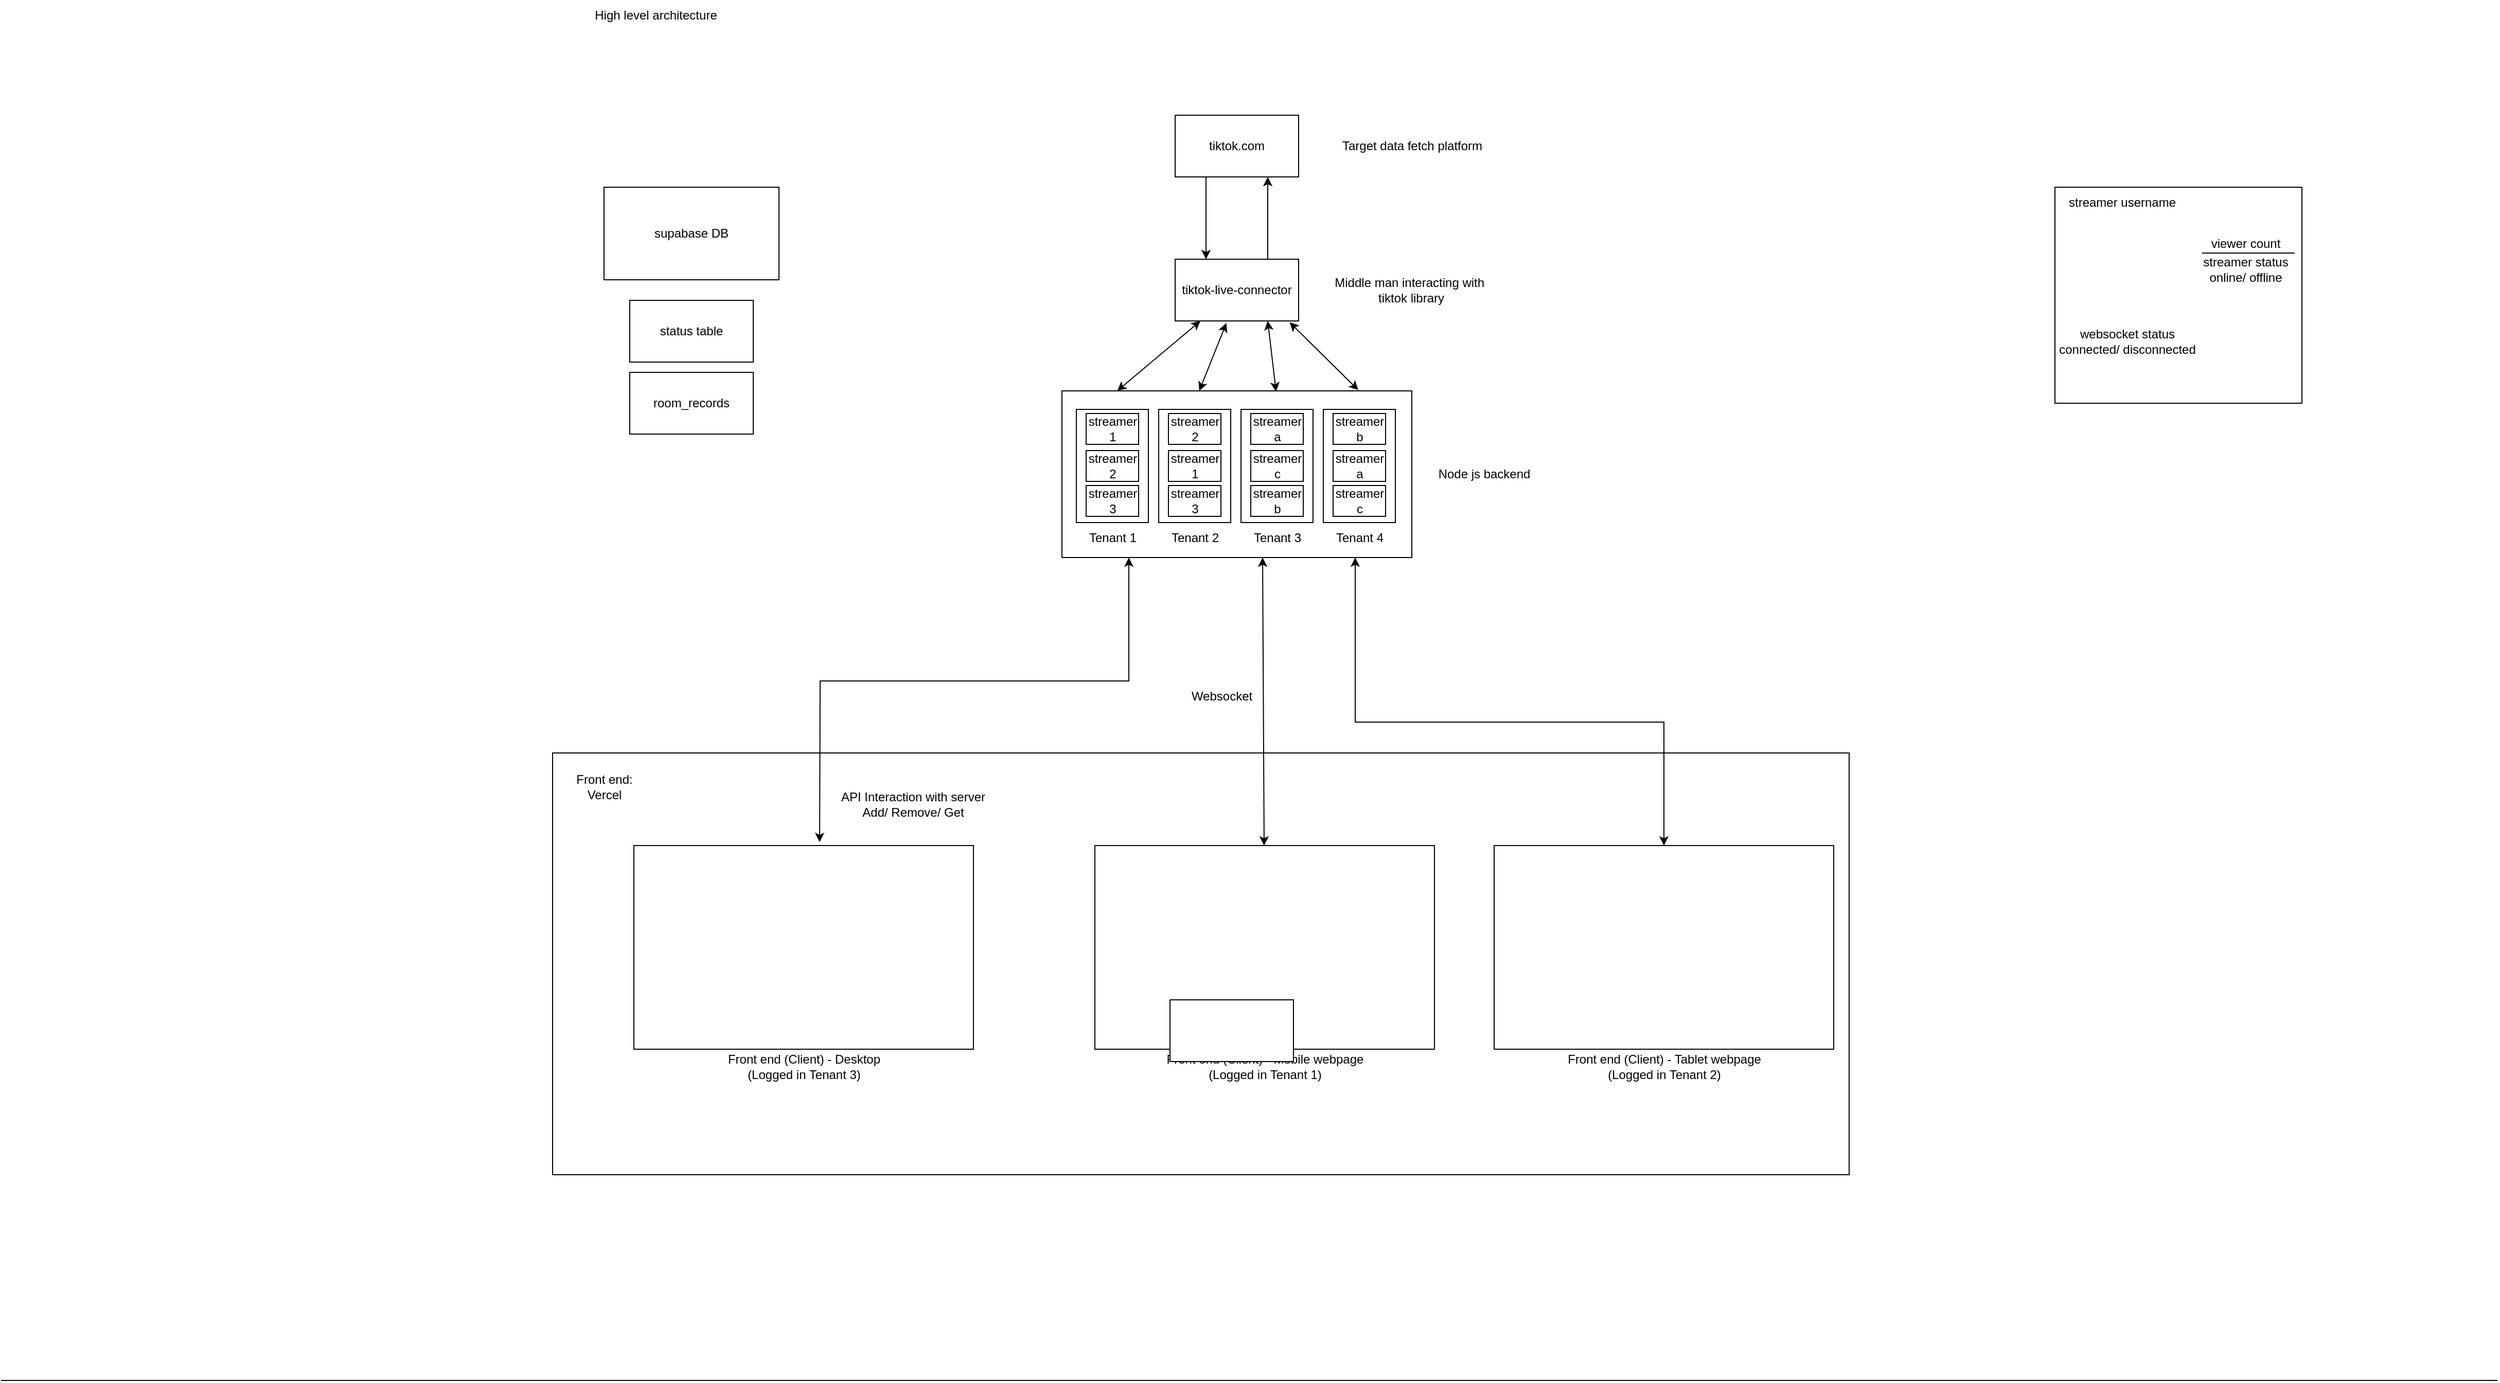 <mxfile version="28.0.9">
  <diagram name="Page-1" id="sUdMuPfdtWDkw-8FiHI2">
    <mxGraphModel dx="2434" dy="1889" grid="1" gridSize="10" guides="1" tooltips="1" connect="1" arrows="1" fold="1" page="1" pageScale="1" pageWidth="850" pageHeight="1100" math="0" shadow="0">
      <root>
        <mxCell id="0" />
        <mxCell id="1" parent="0" />
        <mxCell id="PvUwMP0Rzv3YbJZ_aNjT-94" value="" style="rounded=0;whiteSpace=wrap;html=1;" vertex="1" parent="1">
          <mxGeometry x="-260" y="430" width="1260" height="410" as="geometry" />
        </mxCell>
        <mxCell id="PvUwMP0Rzv3YbJZ_aNjT-7" value="" style="rounded=0;whiteSpace=wrap;html=1;" vertex="1" parent="1">
          <mxGeometry x="235" y="78" width="340" height="162" as="geometry" />
        </mxCell>
        <mxCell id="PvUwMP0Rzv3YbJZ_aNjT-9" value="" style="rounded=0;whiteSpace=wrap;html=1;" vertex="1" parent="1">
          <mxGeometry x="267" y="520" width="330" height="198" as="geometry" />
        </mxCell>
        <mxCell id="PvUwMP0Rzv3YbJZ_aNjT-6" value="" style="rounded=0;whiteSpace=wrap;html=1;" vertex="1" parent="1">
          <mxGeometry x="249" y="96" width="70" height="110" as="geometry" />
        </mxCell>
        <mxCell id="PvUwMP0Rzv3YbJZ_aNjT-8" value="supabase DB" style="rounded=0;whiteSpace=wrap;html=1;" vertex="1" parent="1">
          <mxGeometry x="-210" y="-120" width="170" height="90" as="geometry" />
        </mxCell>
        <mxCell id="PvUwMP0Rzv3YbJZ_aNjT-10" value="Front end (Client) - Mobile webpage&lt;br&gt;(Logged in Tenant 1)" style="text;html=1;align=center;verticalAlign=middle;resizable=0;points=[];autosize=1;strokeColor=none;fillColor=none;" vertex="1" parent="1">
          <mxGeometry x="327" y="715" width="210" height="40" as="geometry" />
        </mxCell>
        <mxCell id="PvUwMP0Rzv3YbJZ_aNjT-12" value="Tenant 1" style="text;html=1;align=center;verticalAlign=middle;resizable=0;points=[];autosize=1;strokeColor=none;fillColor=none;" vertex="1" parent="1">
          <mxGeometry x="249" y="206" width="70" height="30" as="geometry" />
        </mxCell>
        <mxCell id="PvUwMP0Rzv3YbJZ_aNjT-20" value="" style="rounded=0;whiteSpace=wrap;html=1;" vertex="1" parent="1">
          <mxGeometry x="409" y="96" width="70" height="110" as="geometry" />
        </mxCell>
        <mxCell id="PvUwMP0Rzv3YbJZ_aNjT-21" value="" style="rounded=0;whiteSpace=wrap;html=1;" vertex="1" parent="1">
          <mxGeometry x="489" y="96" width="70" height="110" as="geometry" />
        </mxCell>
        <mxCell id="PvUwMP0Rzv3YbJZ_aNjT-23" value="Tenant 2" style="text;html=1;align=center;verticalAlign=middle;resizable=0;points=[];autosize=1;strokeColor=none;fillColor=none;" vertex="1" parent="1">
          <mxGeometry x="329" y="206" width="70" height="30" as="geometry" />
        </mxCell>
        <mxCell id="PvUwMP0Rzv3YbJZ_aNjT-24" value="Tenant 3" style="text;html=1;align=center;verticalAlign=middle;resizable=0;points=[];autosize=1;strokeColor=none;fillColor=none;" vertex="1" parent="1">
          <mxGeometry x="409" y="206" width="70" height="30" as="geometry" />
        </mxCell>
        <mxCell id="PvUwMP0Rzv3YbJZ_aNjT-25" value="Tenant 4" style="text;html=1;align=center;verticalAlign=middle;resizable=0;points=[];autosize=1;strokeColor=none;fillColor=none;" vertex="1" parent="1">
          <mxGeometry x="489" y="206" width="70" height="30" as="geometry" />
        </mxCell>
        <mxCell id="PvUwMP0Rzv3YbJZ_aNjT-26" value="Websocket" style="text;html=1;align=center;verticalAlign=middle;resizable=0;points=[];autosize=1;strokeColor=none;fillColor=none;" vertex="1" parent="1">
          <mxGeometry x="350" y="360" width="80" height="30" as="geometry" />
        </mxCell>
        <mxCell id="PvUwMP0Rzv3YbJZ_aNjT-28" value="streamer 1" style="rounded=0;whiteSpace=wrap;html=1;" vertex="1" parent="1">
          <mxGeometry x="258.5" y="100" width="51" height="30" as="geometry" />
        </mxCell>
        <mxCell id="PvUwMP0Rzv3YbJZ_aNjT-29" value="streamer&lt;div&gt;2&lt;/div&gt;" style="rounded=0;whiteSpace=wrap;html=1;" vertex="1" parent="1">
          <mxGeometry x="258.5" y="136" width="51" height="30" as="geometry" />
        </mxCell>
        <mxCell id="PvUwMP0Rzv3YbJZ_aNjT-30" value="streamer&lt;div&gt;3&lt;/div&gt;" style="rounded=0;whiteSpace=wrap;html=1;" vertex="1" parent="1">
          <mxGeometry x="258.5" y="170" width="51" height="30" as="geometry" />
        </mxCell>
        <mxCell id="PvUwMP0Rzv3YbJZ_aNjT-35" value="" style="rounded=0;whiteSpace=wrap;html=1;" vertex="1" parent="1">
          <mxGeometry x="329" y="96" width="70" height="110" as="geometry" />
        </mxCell>
        <mxCell id="PvUwMP0Rzv3YbJZ_aNjT-36" value="streamer 2" style="rounded=0;whiteSpace=wrap;html=1;" vertex="1" parent="1">
          <mxGeometry x="338.5" y="100" width="51" height="30" as="geometry" />
        </mxCell>
        <mxCell id="PvUwMP0Rzv3YbJZ_aNjT-37" value="streamer 1" style="rounded=0;whiteSpace=wrap;html=1;" vertex="1" parent="1">
          <mxGeometry x="338.5" y="136" width="51" height="30" as="geometry" />
        </mxCell>
        <mxCell id="PvUwMP0Rzv3YbJZ_aNjT-38" value="streamer 3" style="rounded=0;whiteSpace=wrap;html=1;" vertex="1" parent="1">
          <mxGeometry x="338.5" y="170" width="51" height="30" as="geometry" />
        </mxCell>
        <mxCell id="PvUwMP0Rzv3YbJZ_aNjT-39" value="streamer a" style="rounded=0;whiteSpace=wrap;html=1;" vertex="1" parent="1">
          <mxGeometry x="418.5" y="100" width="51" height="30" as="geometry" />
        </mxCell>
        <mxCell id="PvUwMP0Rzv3YbJZ_aNjT-40" value="streamer c" style="rounded=0;whiteSpace=wrap;html=1;" vertex="1" parent="1">
          <mxGeometry x="418.5" y="136" width="51" height="30" as="geometry" />
        </mxCell>
        <mxCell id="PvUwMP0Rzv3YbJZ_aNjT-41" value="streamer b" style="rounded=0;whiteSpace=wrap;html=1;" vertex="1" parent="1">
          <mxGeometry x="418.5" y="170" width="51" height="30" as="geometry" />
        </mxCell>
        <mxCell id="PvUwMP0Rzv3YbJZ_aNjT-42" value="streamer b" style="rounded=0;whiteSpace=wrap;html=1;" vertex="1" parent="1">
          <mxGeometry x="498.5" y="100" width="51" height="30" as="geometry" />
        </mxCell>
        <mxCell id="PvUwMP0Rzv3YbJZ_aNjT-43" value="streamer a" style="rounded=0;whiteSpace=wrap;html=1;" vertex="1" parent="1">
          <mxGeometry x="498.5" y="136" width="51" height="30" as="geometry" />
        </mxCell>
        <mxCell id="PvUwMP0Rzv3YbJZ_aNjT-44" value="streamer c" style="rounded=0;whiteSpace=wrap;html=1;" vertex="1" parent="1">
          <mxGeometry x="498.5" y="170" width="51" height="30" as="geometry" />
        </mxCell>
        <mxCell id="PvUwMP0Rzv3YbJZ_aNjT-50" style="edgeStyle=orthogonalEdgeStyle;rounded=0;orthogonalLoop=1;jettySize=auto;html=1;exitX=0.75;exitY=0;exitDx=0;exitDy=0;entryX=0.75;entryY=1;entryDx=0;entryDy=0;" edge="1" parent="1" source="PvUwMP0Rzv3YbJZ_aNjT-46" target="PvUwMP0Rzv3YbJZ_aNjT-48">
          <mxGeometry relative="1" as="geometry" />
        </mxCell>
        <mxCell id="PvUwMP0Rzv3YbJZ_aNjT-46" value="tiktok-live-connector" style="rounded=0;whiteSpace=wrap;html=1;" vertex="1" parent="1">
          <mxGeometry x="345" y="-50" width="120" height="60" as="geometry" />
        </mxCell>
        <mxCell id="PvUwMP0Rzv3YbJZ_aNjT-49" style="edgeStyle=orthogonalEdgeStyle;rounded=0;orthogonalLoop=1;jettySize=auto;html=1;exitX=0.25;exitY=1;exitDx=0;exitDy=0;entryX=0.25;entryY=0;entryDx=0;entryDy=0;" edge="1" parent="1" source="PvUwMP0Rzv3YbJZ_aNjT-48" target="PvUwMP0Rzv3YbJZ_aNjT-46">
          <mxGeometry relative="1" as="geometry" />
        </mxCell>
        <mxCell id="PvUwMP0Rzv3YbJZ_aNjT-48" value="tiktok.com" style="rounded=0;whiteSpace=wrap;html=1;" vertex="1" parent="1">
          <mxGeometry x="345" y="-190" width="120" height="60" as="geometry" />
        </mxCell>
        <mxCell id="PvUwMP0Rzv3YbJZ_aNjT-54" value="" style="endArrow=classic;startArrow=classic;html=1;rounded=0;entryX=0.75;entryY=1;entryDx=0;entryDy=0;exitX=0.612;exitY=0.004;exitDx=0;exitDy=0;exitPerimeter=0;" edge="1" parent="1" source="PvUwMP0Rzv3YbJZ_aNjT-7" target="PvUwMP0Rzv3YbJZ_aNjT-46">
          <mxGeometry width="50" height="50" relative="1" as="geometry">
            <mxPoint x="410" y="80" as="sourcePoint" />
            <mxPoint x="460" y="30" as="targetPoint" />
          </mxGeometry>
        </mxCell>
        <mxCell id="PvUwMP0Rzv3YbJZ_aNjT-55" value="" style="endArrow=classic;startArrow=classic;html=1;rounded=0;entryX=0.205;entryY=0.972;entryDx=0;entryDy=0;entryPerimeter=0;exitX=0.158;exitY=0;exitDx=0;exitDy=0;exitPerimeter=0;" edge="1" parent="1" source="PvUwMP0Rzv3YbJZ_aNjT-7">
          <mxGeometry width="50" height="50" relative="1" as="geometry">
            <mxPoint x="300" y="81.68" as="sourcePoint" />
            <mxPoint x="369.6" y="10.0" as="targetPoint" />
          </mxGeometry>
        </mxCell>
        <mxCell id="PvUwMP0Rzv3YbJZ_aNjT-56" value="" style="endArrow=classic;startArrow=classic;html=1;rounded=0;entryX=0.415;entryY=1.034;entryDx=0;entryDy=0;entryPerimeter=0;" edge="1" parent="1" target="PvUwMP0Rzv3YbJZ_aNjT-46">
          <mxGeometry width="50" height="50" relative="1" as="geometry">
            <mxPoint x="368.5" y="78" as="sourcePoint" />
            <mxPoint x="418.5" y="28" as="targetPoint" />
          </mxGeometry>
        </mxCell>
        <mxCell id="PvUwMP0Rzv3YbJZ_aNjT-57" value="" style="endArrow=classic;startArrow=classic;html=1;rounded=0;entryX=0.847;entryY=-0.005;entryDx=0;entryDy=0;entryPerimeter=0;exitX=0.927;exitY=1.022;exitDx=0;exitDy=0;exitPerimeter=0;" edge="1" parent="1" source="PvUwMP0Rzv3YbJZ_aNjT-46" target="PvUwMP0Rzv3YbJZ_aNjT-7">
          <mxGeometry width="50" height="50" relative="1" as="geometry">
            <mxPoint x="469.5" y="40" as="sourcePoint" />
            <mxPoint x="519.5" y="-10" as="targetPoint" />
          </mxGeometry>
        </mxCell>
        <mxCell id="PvUwMP0Rzv3YbJZ_aNjT-60" value="" style="shape=image;html=1;verticalAlign=top;verticalLabelPosition=bottom;labelBackgroundColor=#ffffff;imageAspect=0;aspect=fixed;image=https://icons.diagrams.net/icon-cache1/Online_Marketing_Hand_Drawn_vol_4-2934/web__globe__data__technology__list__menu__webpage-562.svg" vertex="1" parent="1">
          <mxGeometry x="357" y="540" width="150" height="150" as="geometry" />
        </mxCell>
        <mxCell id="PvUwMP0Rzv3YbJZ_aNjT-61" value="" style="rounded=0;whiteSpace=wrap;html=1;" vertex="1" parent="1">
          <mxGeometry x="655" y="520" width="330" height="198" as="geometry" />
        </mxCell>
        <mxCell id="PvUwMP0Rzv3YbJZ_aNjT-62" value="Front end (Client) - Tablet webpage&lt;br&gt;(Logged in Tenant 2)" style="text;html=1;align=center;verticalAlign=middle;resizable=0;points=[];autosize=1;strokeColor=none;fillColor=none;" vertex="1" parent="1">
          <mxGeometry x="715" y="715" width="210" height="40" as="geometry" />
        </mxCell>
        <mxCell id="PvUwMP0Rzv3YbJZ_aNjT-63" value="" style="shape=image;html=1;verticalAlign=top;verticalLabelPosition=bottom;labelBackgroundColor=#ffffff;imageAspect=0;aspect=fixed;image=https://icons.diagrams.net/icon-cache1/Online_Marketing_Hand_Drawn_vol_4-2934/web__globe__data__technology__list__menu__webpage-562.svg" vertex="1" parent="1">
          <mxGeometry x="745" y="540" width="150" height="150" as="geometry" />
        </mxCell>
        <mxCell id="PvUwMP0Rzv3YbJZ_aNjT-64" value="" style="rounded=0;whiteSpace=wrap;html=1;" vertex="1" parent="1">
          <mxGeometry x="-181" y="520" width="330" height="198" as="geometry" />
        </mxCell>
        <mxCell id="PvUwMP0Rzv3YbJZ_aNjT-65" value="Front end (Client) - Desktop&lt;br&gt;(Logged in Tenant 3)" style="text;html=1;align=center;verticalAlign=middle;resizable=0;points=[];autosize=1;strokeColor=none;fillColor=none;" vertex="1" parent="1">
          <mxGeometry x="-101" y="715" width="170" height="40" as="geometry" />
        </mxCell>
        <mxCell id="PvUwMP0Rzv3YbJZ_aNjT-66" value="" style="shape=image;html=1;verticalAlign=top;verticalLabelPosition=bottom;labelBackgroundColor=#ffffff;imageAspect=0;aspect=fixed;image=https://icons.diagrams.net/icon-cache1/Online_Marketing_Hand_Drawn_vol_4-2934/web__globe__data__technology__list__menu__webpage-562.svg" vertex="1" parent="1">
          <mxGeometry x="-91" y="540" width="150" height="150" as="geometry" />
        </mxCell>
        <mxCell id="PvUwMP0Rzv3YbJZ_aNjT-67" value="Node js backend" style="text;html=1;align=center;verticalAlign=middle;resizable=0;points=[];autosize=1;strokeColor=none;fillColor=none;" vertex="1" parent="1">
          <mxGeometry x="590" y="144" width="110" height="30" as="geometry" />
        </mxCell>
        <mxCell id="PvUwMP0Rzv3YbJZ_aNjT-72" value="status table" style="rounded=0;whiteSpace=wrap;html=1;" vertex="1" parent="1">
          <mxGeometry x="-185" y="-10" width="120" height="60" as="geometry" />
        </mxCell>
        <mxCell id="PvUwMP0Rzv3YbJZ_aNjT-73" value="room_records" style="whiteSpace=wrap;html=1;" vertex="1" parent="1">
          <mxGeometry x="-185" y="60" width="120" height="60" as="geometry" />
        </mxCell>
        <mxCell id="PvUwMP0Rzv3YbJZ_aNjT-74" value="" style="whiteSpace=wrap;html=1;" vertex="1" parent="1">
          <mxGeometry x="1200" y="-120" width="240" height="210" as="geometry" />
        </mxCell>
        <mxCell id="PvUwMP0Rzv3YbJZ_aNjT-75" value="streamer username" style="text;html=1;align=center;verticalAlign=middle;resizable=0;points=[];autosize=1;strokeColor=none;fillColor=none;" vertex="1" parent="1">
          <mxGeometry x="1200" y="-120" width="130" height="30" as="geometry" />
        </mxCell>
        <mxCell id="PvUwMP0Rzv3YbJZ_aNjT-76" value="viewer count" style="text;html=1;align=center;verticalAlign=middle;resizable=0;points=[];autosize=1;strokeColor=none;fillColor=none;" vertex="1" parent="1">
          <mxGeometry x="1340" y="-80" width="90" height="30" as="geometry" />
        </mxCell>
        <mxCell id="PvUwMP0Rzv3YbJZ_aNjT-77" value="websocket status&lt;br&gt;connected/ disconnected" style="text;html=1;align=center;verticalAlign=middle;resizable=0;points=[];autosize=1;strokeColor=none;fillColor=none;" vertex="1" parent="1">
          <mxGeometry x="1190" y="10" width="160" height="40" as="geometry" />
        </mxCell>
        <mxCell id="PvUwMP0Rzv3YbJZ_aNjT-78" value="streamer status&lt;br&gt;online/ offline" style="text;html=1;align=center;verticalAlign=middle;resizable=0;points=[];autosize=1;strokeColor=none;fillColor=none;" vertex="1" parent="1">
          <mxGeometry x="1330" y="-60" width="110" height="40" as="geometry" />
        </mxCell>
        <mxCell id="PvUwMP0Rzv3YbJZ_aNjT-79" value="" style="endArrow=none;html=1;rounded=0;" edge="1" parent="1">
          <mxGeometry width="50" height="50" relative="1" as="geometry">
            <mxPoint x="1433" y="-56" as="sourcePoint" />
            <mxPoint x="1343" y="-56" as="targetPoint" />
          </mxGeometry>
        </mxCell>
        <mxCell id="PvUwMP0Rzv3YbJZ_aNjT-86" value="" style="endArrow=classic;startArrow=classic;html=1;rounded=0;exitX=0.5;exitY=0;exitDx=0;exitDy=0;" edge="1" parent="1" source="PvUwMP0Rzv3YbJZ_aNjT-61">
          <mxGeometry width="50" height="50" relative="1" as="geometry">
            <mxPoint x="520" y="380" as="sourcePoint" />
            <mxPoint x="520" y="240" as="targetPoint" />
            <Array as="points">
              <mxPoint x="820" y="400" />
              <mxPoint x="520" y="400" />
            </Array>
          </mxGeometry>
        </mxCell>
        <mxCell id="PvUwMP0Rzv3YbJZ_aNjT-87" value="" style="endArrow=classic;startArrow=classic;html=1;rounded=0;exitX=0.547;exitY=-0.017;exitDx=0;exitDy=0;exitPerimeter=0;" edge="1" parent="1" source="PvUwMP0Rzv3YbJZ_aNjT-64">
          <mxGeometry width="50" height="50" relative="1" as="geometry">
            <mxPoint x="250" y="290" as="sourcePoint" />
            <mxPoint x="300" y="240" as="targetPoint" />
            <Array as="points">
              <mxPoint y="360" />
              <mxPoint x="300" y="360" />
            </Array>
          </mxGeometry>
        </mxCell>
        <mxCell id="PvUwMP0Rzv3YbJZ_aNjT-88" value="" style="endArrow=classic;startArrow=classic;html=1;rounded=0;" edge="1" parent="1" source="PvUwMP0Rzv3YbJZ_aNjT-9">
          <mxGeometry width="50" height="50" relative="1" as="geometry">
            <mxPoint x="380" y="290" as="sourcePoint" />
            <mxPoint x="430" y="240" as="targetPoint" />
          </mxGeometry>
        </mxCell>
        <mxCell id="PvUwMP0Rzv3YbJZ_aNjT-89" value="API Interaction with server&lt;br&gt;Add/ Remove/ Get" style="text;html=1;align=center;verticalAlign=middle;resizable=0;points=[];autosize=1;strokeColor=none;fillColor=none;" vertex="1" parent="1">
          <mxGeometry x="10" y="460" width="160" height="40" as="geometry" />
        </mxCell>
        <mxCell id="PvUwMP0Rzv3YbJZ_aNjT-90" value="High level architecture" style="text;html=1;align=center;verticalAlign=middle;resizable=0;points=[];autosize=1;strokeColor=none;fillColor=none;" vertex="1" parent="1">
          <mxGeometry x="-230" y="-302" width="140" height="30" as="geometry" />
        </mxCell>
        <mxCell id="PvUwMP0Rzv3YbJZ_aNjT-91" value="Target data fetch platform" style="text;html=1;align=center;verticalAlign=middle;resizable=0;points=[];autosize=1;strokeColor=none;fillColor=none;" vertex="1" parent="1">
          <mxGeometry x="495" y="-175" width="160" height="30" as="geometry" />
        </mxCell>
        <mxCell id="PvUwMP0Rzv3YbJZ_aNjT-92" value="Middle man interacting with&amp;nbsp;&lt;br&gt;tiktok library" style="text;html=1;align=center;verticalAlign=middle;resizable=0;points=[];autosize=1;strokeColor=none;fillColor=none;" vertex="1" parent="1">
          <mxGeometry x="489" y="-40" width="170" height="40" as="geometry" />
        </mxCell>
        <mxCell id="PvUwMP0Rzv3YbJZ_aNjT-93" value="" style="rounded=0;whiteSpace=wrap;html=1;" vertex="1" parent="1">
          <mxGeometry x="340" y="670" width="120" height="60" as="geometry" />
        </mxCell>
        <mxCell id="PvUwMP0Rzv3YbJZ_aNjT-95" value="Front end:&lt;br&gt;Vercel" style="text;html=1;align=center;verticalAlign=middle;resizable=0;points=[];autosize=1;strokeColor=none;fillColor=none;" vertex="1" parent="1">
          <mxGeometry x="-250" y="443" width="80" height="40" as="geometry" />
        </mxCell>
        <mxCell id="PvUwMP0Rzv3YbJZ_aNjT-96" value="" style="endArrow=none;html=1;rounded=0;" edge="1" parent="1">
          <mxGeometry width="50" height="50" relative="1" as="geometry">
            <mxPoint x="-796" y="1040" as="sourcePoint" />
            <mxPoint x="1630" y="1040" as="targetPoint" />
          </mxGeometry>
        </mxCell>
      </root>
    </mxGraphModel>
  </diagram>
</mxfile>
